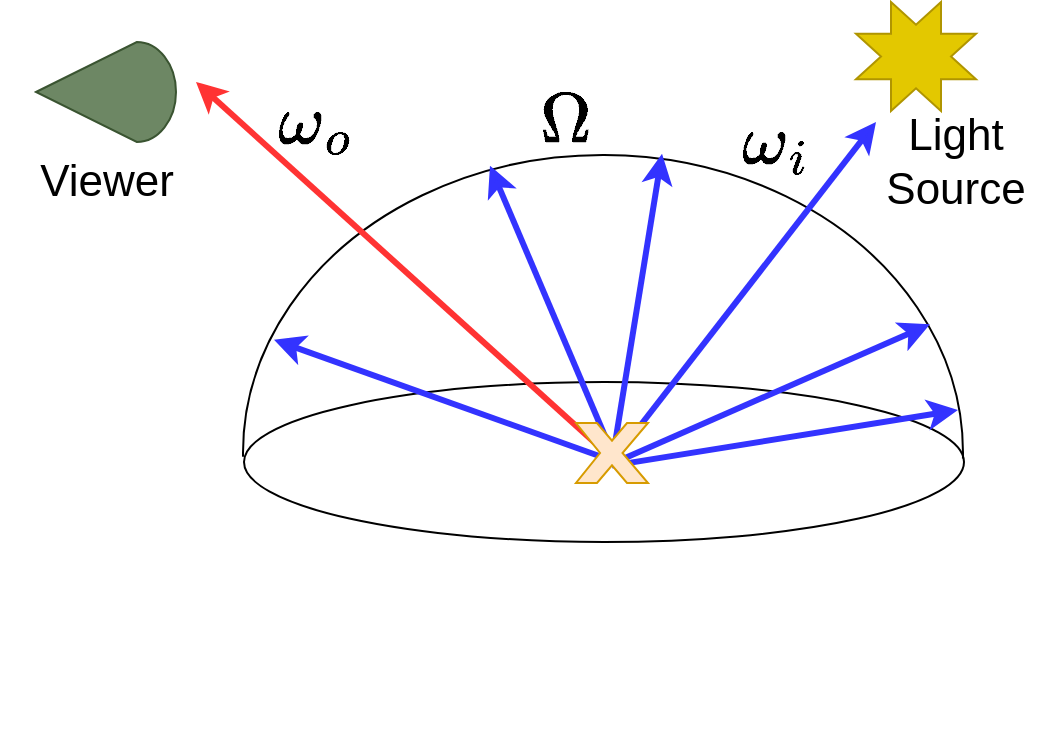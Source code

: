 <mxfile version="13.3.9" type="device"><diagram id="PJoEiwraVx3Wo-yMNOmp" name="Page-1"><mxGraphModel dx="650" dy="953" grid="1" gridSize="10" guides="1" tooltips="1" connect="1" arrows="1" fold="1" page="0" pageScale="1" pageWidth="827" pageHeight="1169" math="1" shadow="0"><root><mxCell id="0"/><mxCell id="1" parent="0"/><mxCell id="qsZkZbUXiFkMhqxlJ2GF-1" value="" style="ellipse;whiteSpace=wrap;html=1;" vertex="1" parent="1"><mxGeometry x="234" y="540" width="360" height="80" as="geometry"/></mxCell><mxCell id="qsZkZbUXiFkMhqxlJ2GF-3" value="" style="verticalLabelPosition=bottom;verticalAlign=top;html=1;shape=mxgraph.basic.arc;startAngle=0.498;endAngle=0.003;rotation=90;" vertex="1" parent="1"><mxGeometry x="264.5" y="395.5" width="298" height="360" as="geometry"/></mxCell><mxCell id="qsZkZbUXiFkMhqxlJ2GF-6" value="" style="endArrow=classic;html=1;fontSize=30;strokeColor=#FF3333;strokeWidth=3;" edge="1" parent="1"><mxGeometry width="50" height="50" relative="1" as="geometry"><mxPoint x="420" y="580" as="sourcePoint"/><mxPoint x="210" y="390" as="targetPoint"/></mxGeometry></mxCell><mxCell id="qsZkZbUXiFkMhqxlJ2GF-10" value="" style="verticalLabelPosition=bottom;verticalAlign=top;html=1;shape=mxgraph.basic.cone2;dx=0.5;dy=0.72;fontSize=30;rotation=-90;fillColor=#6d8764;strokeColor=#3A5431;fontColor=#ffffff;" vertex="1" parent="1"><mxGeometry x="140" y="360" width="50" height="70" as="geometry"/></mxCell><mxCell id="qsZkZbUXiFkMhqxlJ2GF-11" value="Viewer" style="text;html=1;strokeColor=none;fillColor=none;align=center;verticalAlign=middle;whiteSpace=wrap;rounded=0;fontSize=22;" vertex="1" parent="1"><mxGeometry x="112.5" y="420" width="105" height="40" as="geometry"/></mxCell><mxCell id="qsZkZbUXiFkMhqxlJ2GF-13" value="$$\Omega$$" style="text;html=1;strokeColor=none;fillColor=none;align=center;verticalAlign=middle;whiteSpace=wrap;rounded=0;fontSize=30;" vertex="1" parent="1"><mxGeometry x="290" y="385" width="210" height="50" as="geometry"/></mxCell><mxCell id="qsZkZbUXiFkMhqxlJ2GF-14" value="" style="endArrow=classic;html=1;strokeWidth=3;fontSize=30;strokeColor=#3333FF;" edge="1" parent="1"><mxGeometry width="50" height="50" relative="1" as="geometry"><mxPoint x="418" y="580" as="sourcePoint"/><mxPoint x="550" y="410" as="targetPoint"/></mxGeometry></mxCell><mxCell id="qsZkZbUXiFkMhqxlJ2GF-15" value="" style="endArrow=classic;html=1;strokeWidth=3;fontSize=30;entryX=0.284;entryY=0.046;entryDx=0;entryDy=0;entryPerimeter=0;strokeColor=#3333FF;" edge="1" parent="1" target="qsZkZbUXiFkMhqxlJ2GF-3"><mxGeometry width="50" height="50" relative="1" as="geometry"><mxPoint x="420" y="580" as="sourcePoint"/><mxPoint x="527.9" y="463.916" as="targetPoint"/></mxGeometry></mxCell><mxCell id="qsZkZbUXiFkMhqxlJ2GF-16" value="" style="endArrow=classic;html=1;strokeWidth=3;fontSize=30;strokeColor=#3333FF;entryX=-0.002;entryY=0.418;entryDx=0;entryDy=0;entryPerimeter=0;" edge="1" parent="1" target="qsZkZbUXiFkMhqxlJ2GF-3"><mxGeometry width="50" height="50" relative="1" as="geometry"><mxPoint x="418" y="580" as="sourcePoint"/><mxPoint x="537.9" y="473.916" as="targetPoint"/></mxGeometry></mxCell><mxCell id="qsZkZbUXiFkMhqxlJ2GF-17" value="" style="endArrow=classic;html=1;strokeWidth=3;fontSize=30;entryX=0.31;entryY=0.957;entryDx=0;entryDy=0;entryPerimeter=0;strokeColor=#3333FF;" edge="1" parent="1" target="qsZkZbUXiFkMhqxlJ2GF-3"><mxGeometry width="50" height="50" relative="1" as="geometry"><mxPoint x="420" y="580" as="sourcePoint"/><mxPoint x="547.9" y="483.916" as="targetPoint"/></mxGeometry></mxCell><mxCell id="qsZkZbUXiFkMhqxlJ2GF-18" value="" style="endArrow=classic;html=1;strokeWidth=3;fontSize=30;entryX=0.018;entryY=0.657;entryDx=0;entryDy=0;entryPerimeter=0;strokeColor=#3333FF;" edge="1" parent="1" target="qsZkZbUXiFkMhqxlJ2GF-3"><mxGeometry width="50" height="50" relative="1" as="geometry"><mxPoint x="420" y="580" as="sourcePoint"/><mxPoint x="557.9" y="493.916" as="targetPoint"/></mxGeometry></mxCell><mxCell id="qsZkZbUXiFkMhqxlJ2GF-19" value="" style="endArrow=classic;html=1;strokeWidth=3;fontSize=30;entryX=0.428;entryY=0.007;entryDx=0;entryDy=0;entryPerimeter=0;strokeColor=#3333FF;exitX=0.5;exitY=0.71;exitDx=0;exitDy=0;exitPerimeter=0;" edge="1" parent="1" source="qsZkZbUXiFkMhqxlJ2GF-30" target="qsZkZbUXiFkMhqxlJ2GF-3"><mxGeometry width="50" height="50" relative="1" as="geometry"><mxPoint x="420" y="580" as="sourcePoint"/><mxPoint x="567.9" y="503.916" as="targetPoint"/></mxGeometry></mxCell><mxCell id="qsZkZbUXiFkMhqxlJ2GF-20" value="$$\omega_o$$" style="text;html=1;strokeColor=none;fillColor=none;align=center;verticalAlign=middle;whiteSpace=wrap;rounded=0;fontSize=30;" vertex="1" parent="1"><mxGeometry x="250" y="400" width="40" height="20" as="geometry"/></mxCell><mxCell id="qsZkZbUXiFkMhqxlJ2GF-21" value="$$\omega_i$$" style="text;html=1;strokeColor=none;fillColor=none;align=center;verticalAlign=middle;whiteSpace=wrap;rounded=0;fontSize=30;" vertex="1" parent="1"><mxGeometry x="480" y="410" width="40" height="20" as="geometry"/></mxCell><mxCell id="qsZkZbUXiFkMhqxlJ2GF-30" value="" style="verticalLabelPosition=bottom;verticalAlign=top;html=1;shape=mxgraph.basic.x;strokeColor=#d79b00;fillColor=#ffe6cc;fontSize=30;" vertex="1" parent="1"><mxGeometry x="400" y="560.5" width="36" height="30" as="geometry"/></mxCell><mxCell id="qsZkZbUXiFkMhqxlJ2GF-33" value="" style="verticalLabelPosition=bottom;verticalAlign=top;html=1;shape=mxgraph.basic.8_point_star;strokeColor=#B09500;fillColor=#e3c800;fontSize=30;fontColor=#ffffff;" vertex="1" parent="1"><mxGeometry x="540" y="350" width="60" height="54.5" as="geometry"/></mxCell><mxCell id="qsZkZbUXiFkMhqxlJ2GF-35" value="Light&lt;br style=&quot;font-size: 22px;&quot;&gt;Source" style="text;html=1;strokeColor=none;fillColor=none;align=center;verticalAlign=middle;whiteSpace=wrap;rounded=0;fontSize=22;" vertex="1" parent="1"><mxGeometry x="540" y="400" width="100" height="60" as="geometry"/></mxCell></root></mxGraphModel></diagram></mxfile>